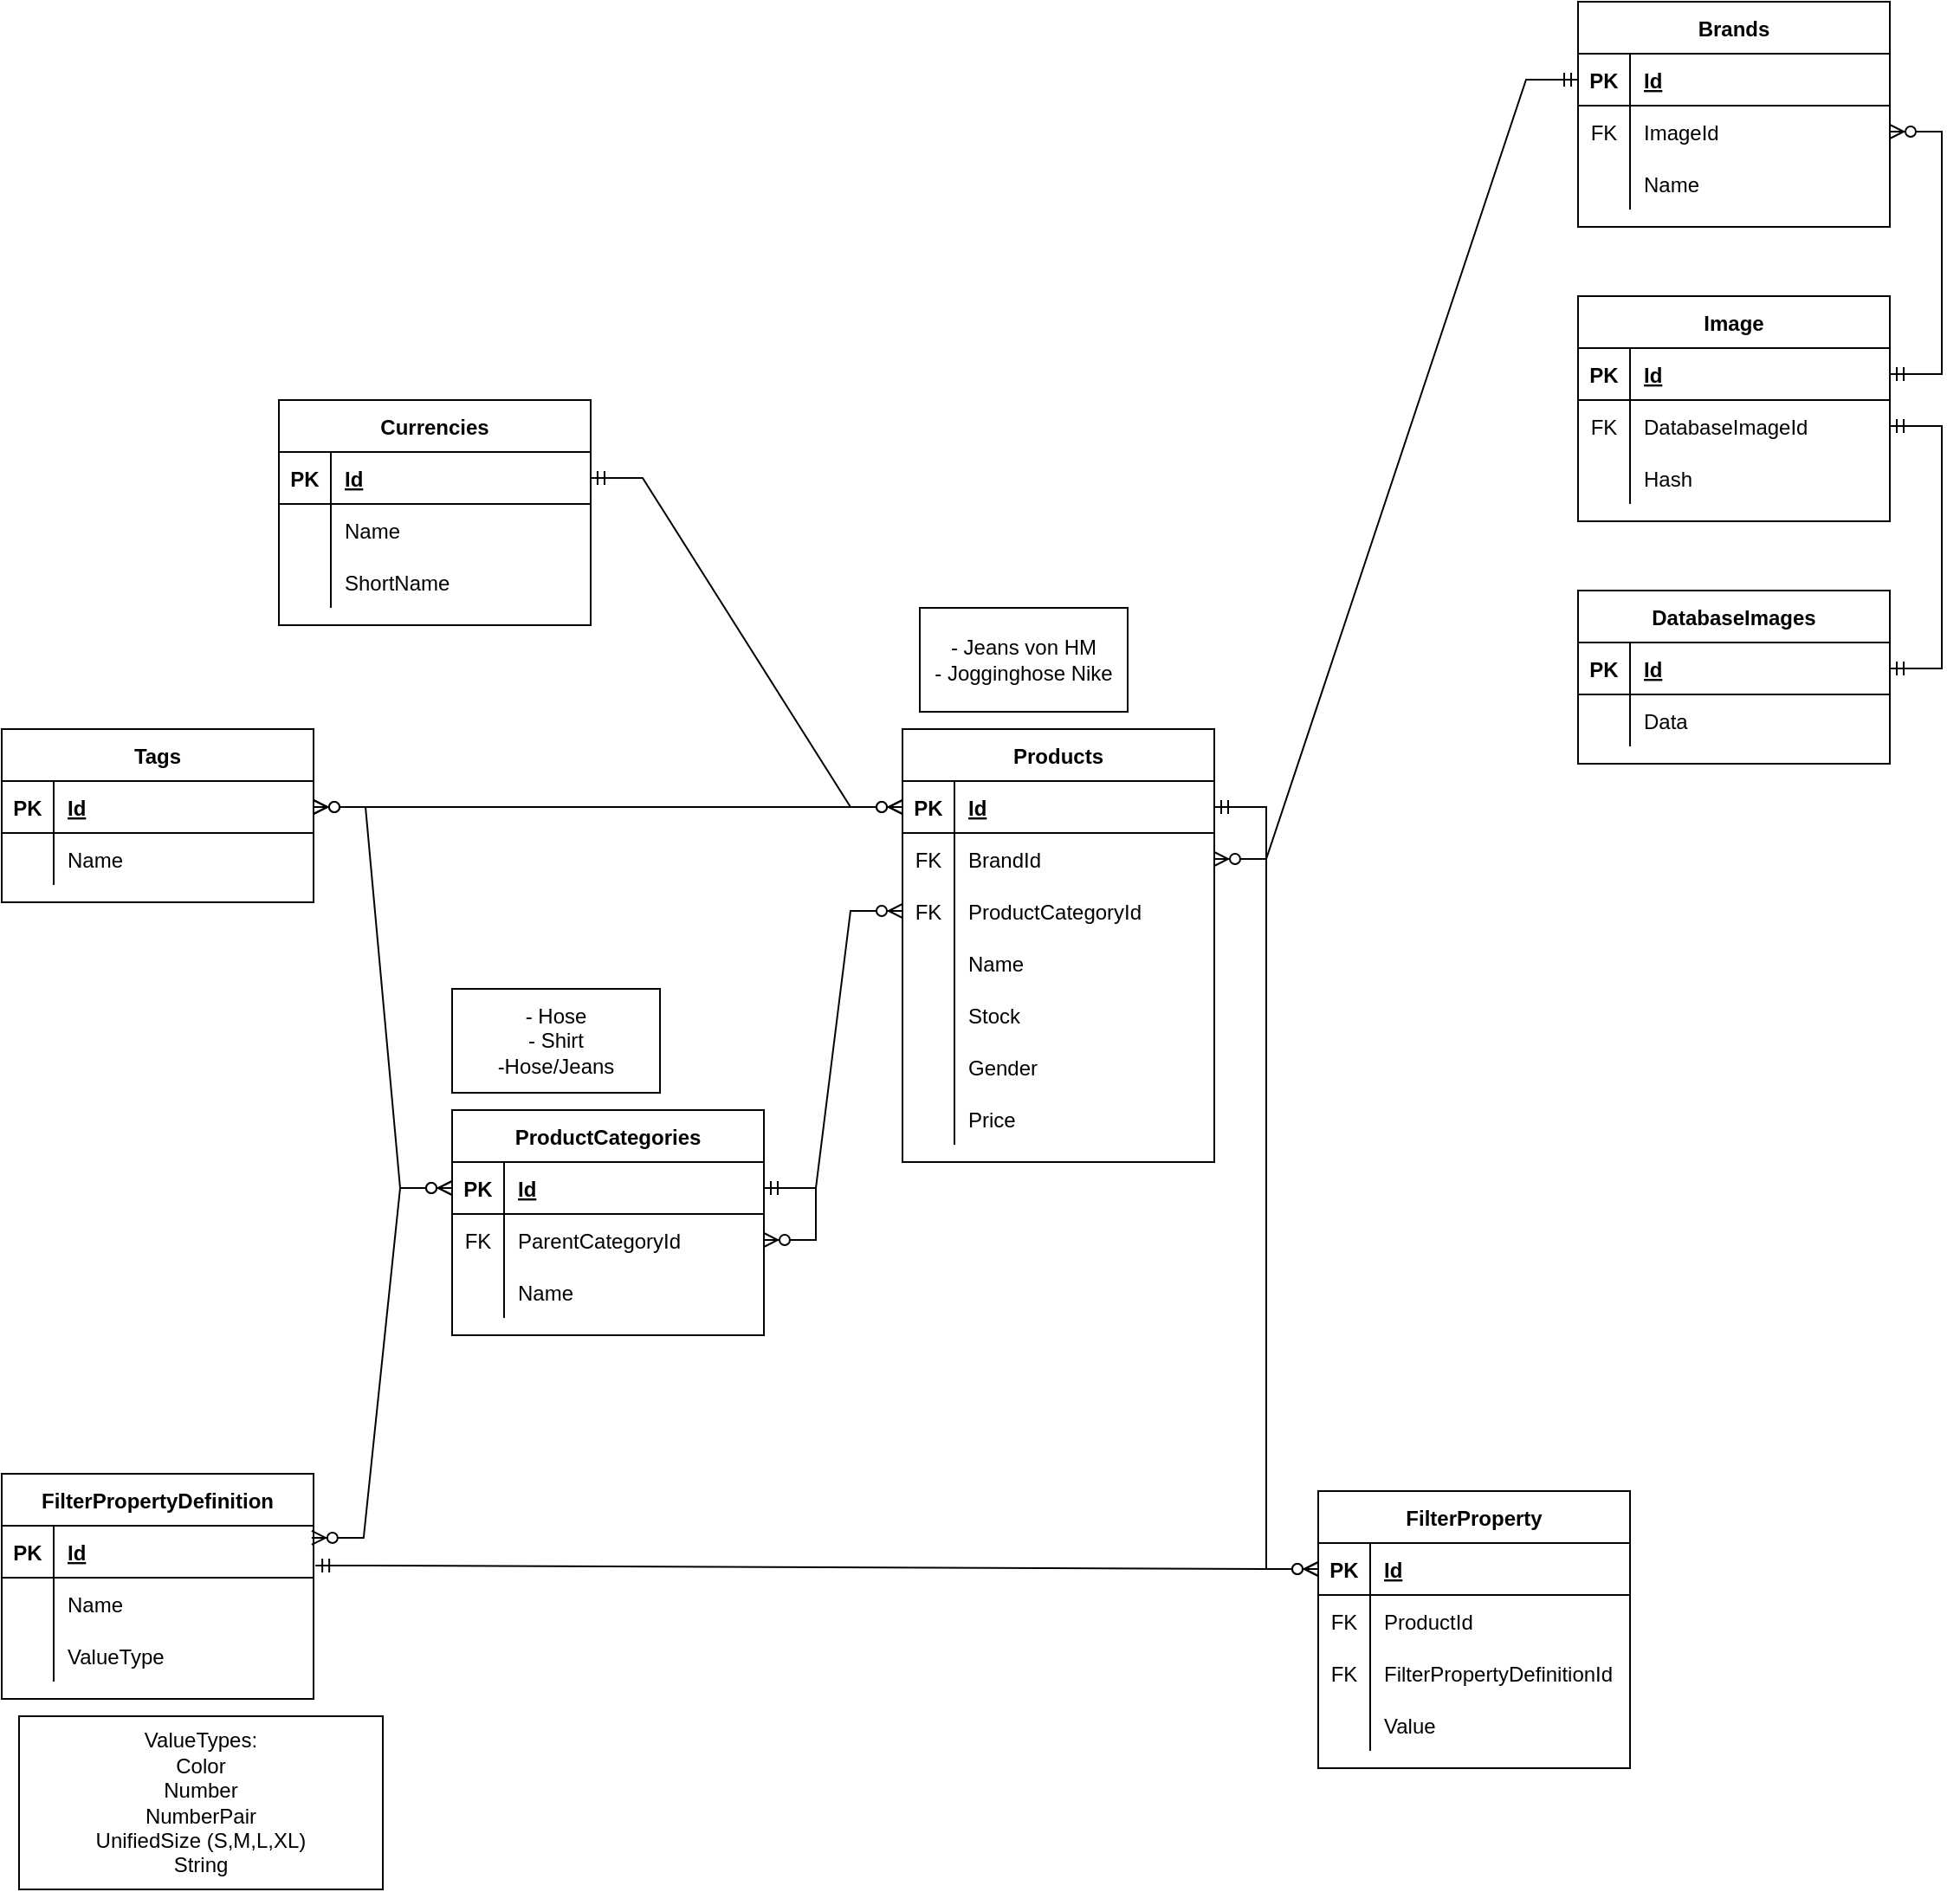 <mxfile compressed="false" version="16.5.1" type="device">
  <diagram id="R2lEEEUBdFMjLlhIrx00" name="Page-1">
    <mxGraphModel dx="1662" dy="2519" grid="1" gridSize="10" guides="1" tooltips="1" connect="1" arrows="1" fold="1" page="1" pageScale="1" pageWidth="1169" pageHeight="1654" math="0" shadow="0" extFonts="Permanent Marker^https://fonts.googleapis.com/css?family=Permanent+Marker">
      <root>
        <mxCell id="0" />
        <mxCell id="1" parent="0" />
        <mxCell id="2k29dD9bNRJpPjfo6heG-1" value="Products" style="shape=table;startSize=30;container=1;collapsible=1;childLayout=tableLayout;fixedRows=1;rowLines=0;fontStyle=1;align=center;resizeLast=1;" parent="1" vertex="1">
          <mxGeometry x="540" y="90" width="180" height="250" as="geometry" />
        </mxCell>
        <mxCell id="2k29dD9bNRJpPjfo6heG-2" value="" style="shape=tableRow;horizontal=0;startSize=0;swimlaneHead=0;swimlaneBody=0;fillColor=none;collapsible=0;dropTarget=0;points=[[0,0.5],[1,0.5]];portConstraint=eastwest;top=0;left=0;right=0;bottom=1;" parent="2k29dD9bNRJpPjfo6heG-1" vertex="1">
          <mxGeometry y="30" width="180" height="30" as="geometry" />
        </mxCell>
        <mxCell id="2k29dD9bNRJpPjfo6heG-3" value="PK" style="shape=partialRectangle;connectable=0;fillColor=none;top=0;left=0;bottom=0;right=0;fontStyle=1;overflow=hidden;" parent="2k29dD9bNRJpPjfo6heG-2" vertex="1">
          <mxGeometry width="30" height="30" as="geometry">
            <mxRectangle width="30" height="30" as="alternateBounds" />
          </mxGeometry>
        </mxCell>
        <mxCell id="2k29dD9bNRJpPjfo6heG-4" value="Id" style="shape=partialRectangle;connectable=0;fillColor=none;top=0;left=0;bottom=0;right=0;align=left;spacingLeft=6;fontStyle=5;overflow=hidden;" parent="2k29dD9bNRJpPjfo6heG-2" vertex="1">
          <mxGeometry x="30" width="150" height="30" as="geometry">
            <mxRectangle width="150" height="30" as="alternateBounds" />
          </mxGeometry>
        </mxCell>
        <mxCell id="FlRv2dzmPDI0gXYhTpxN-71" value="" style="shape=partialRectangle;collapsible=0;dropTarget=0;pointerEvents=0;fillColor=none;top=0;left=0;bottom=0;right=0;points=[[0,0.5],[1,0.5]];portConstraint=eastwest;" parent="2k29dD9bNRJpPjfo6heG-1" vertex="1">
          <mxGeometry y="60" width="180" height="30" as="geometry" />
        </mxCell>
        <mxCell id="FlRv2dzmPDI0gXYhTpxN-72" value="FK" style="shape=partialRectangle;connectable=0;fillColor=none;top=0;left=0;bottom=0;right=0;fontStyle=0;overflow=hidden;" parent="FlRv2dzmPDI0gXYhTpxN-71" vertex="1">
          <mxGeometry width="30" height="30" as="geometry">
            <mxRectangle width="30" height="30" as="alternateBounds" />
          </mxGeometry>
        </mxCell>
        <mxCell id="FlRv2dzmPDI0gXYhTpxN-73" value="BrandId" style="shape=partialRectangle;connectable=0;fillColor=none;top=0;left=0;bottom=0;right=0;align=left;spacingLeft=6;fontStyle=0;overflow=hidden;" parent="FlRv2dzmPDI0gXYhTpxN-71" vertex="1">
          <mxGeometry x="30" width="150" height="30" as="geometry">
            <mxRectangle width="150" height="30" as="alternateBounds" />
          </mxGeometry>
        </mxCell>
        <mxCell id="2k29dD9bNRJpPjfo6heG-30" value="" style="shape=tableRow;horizontal=0;startSize=0;swimlaneHead=0;swimlaneBody=0;fillColor=none;collapsible=0;dropTarget=0;points=[[0,0.5],[1,0.5]];portConstraint=eastwest;top=0;left=0;right=0;bottom=0;" parent="2k29dD9bNRJpPjfo6heG-1" vertex="1">
          <mxGeometry y="90" width="180" height="30" as="geometry" />
        </mxCell>
        <mxCell id="2k29dD9bNRJpPjfo6heG-31" value="FK" style="shape=partialRectangle;connectable=0;fillColor=none;top=0;left=0;bottom=0;right=0;fontStyle=0;overflow=hidden;" parent="2k29dD9bNRJpPjfo6heG-30" vertex="1">
          <mxGeometry width="30" height="30" as="geometry">
            <mxRectangle width="30" height="30" as="alternateBounds" />
          </mxGeometry>
        </mxCell>
        <mxCell id="2k29dD9bNRJpPjfo6heG-32" value="ProductCategoryId" style="shape=partialRectangle;connectable=0;fillColor=none;top=0;left=0;bottom=0;right=0;align=left;spacingLeft=6;fontStyle=0;overflow=hidden;" parent="2k29dD9bNRJpPjfo6heG-30" vertex="1">
          <mxGeometry x="30" width="150" height="30" as="geometry">
            <mxRectangle width="150" height="30" as="alternateBounds" />
          </mxGeometry>
        </mxCell>
        <mxCell id="2k29dD9bNRJpPjfo6heG-5" value="" style="shape=tableRow;horizontal=0;startSize=0;swimlaneHead=0;swimlaneBody=0;fillColor=none;collapsible=0;dropTarget=0;points=[[0,0.5],[1,0.5]];portConstraint=eastwest;top=0;left=0;right=0;bottom=0;" parent="2k29dD9bNRJpPjfo6heG-1" vertex="1">
          <mxGeometry y="120" width="180" height="30" as="geometry" />
        </mxCell>
        <mxCell id="2k29dD9bNRJpPjfo6heG-6" value="" style="shape=partialRectangle;connectable=0;fillColor=none;top=0;left=0;bottom=0;right=0;editable=1;overflow=hidden;" parent="2k29dD9bNRJpPjfo6heG-5" vertex="1">
          <mxGeometry width="30" height="30" as="geometry">
            <mxRectangle width="30" height="30" as="alternateBounds" />
          </mxGeometry>
        </mxCell>
        <mxCell id="2k29dD9bNRJpPjfo6heG-7" value="Name" style="shape=partialRectangle;connectable=0;fillColor=none;top=0;left=0;bottom=0;right=0;align=left;spacingLeft=6;overflow=hidden;" parent="2k29dD9bNRJpPjfo6heG-5" vertex="1">
          <mxGeometry x="30" width="150" height="30" as="geometry">
            <mxRectangle width="150" height="30" as="alternateBounds" />
          </mxGeometry>
        </mxCell>
        <mxCell id="2k29dD9bNRJpPjfo6heG-8" value="" style="shape=tableRow;horizontal=0;startSize=0;swimlaneHead=0;swimlaneBody=0;fillColor=none;collapsible=0;dropTarget=0;points=[[0,0.5],[1,0.5]];portConstraint=eastwest;top=0;left=0;right=0;bottom=0;" parent="2k29dD9bNRJpPjfo6heG-1" vertex="1">
          <mxGeometry y="150" width="180" height="30" as="geometry" />
        </mxCell>
        <mxCell id="2k29dD9bNRJpPjfo6heG-9" value="" style="shape=partialRectangle;connectable=0;fillColor=none;top=0;left=0;bottom=0;right=0;editable=1;overflow=hidden;" parent="2k29dD9bNRJpPjfo6heG-8" vertex="1">
          <mxGeometry width="30" height="30" as="geometry">
            <mxRectangle width="30" height="30" as="alternateBounds" />
          </mxGeometry>
        </mxCell>
        <mxCell id="2k29dD9bNRJpPjfo6heG-10" value="Stock" style="shape=partialRectangle;connectable=0;fillColor=none;top=0;left=0;bottom=0;right=0;align=left;spacingLeft=6;overflow=hidden;" parent="2k29dD9bNRJpPjfo6heG-8" vertex="1">
          <mxGeometry x="30" width="150" height="30" as="geometry">
            <mxRectangle width="150" height="30" as="alternateBounds" />
          </mxGeometry>
        </mxCell>
        <mxCell id="2k29dD9bNRJpPjfo6heG-27" value="" style="shape=tableRow;horizontal=0;startSize=0;swimlaneHead=0;swimlaneBody=0;fillColor=none;collapsible=0;dropTarget=0;points=[[0,0.5],[1,0.5]];portConstraint=eastwest;top=0;left=0;right=0;bottom=0;" parent="2k29dD9bNRJpPjfo6heG-1" vertex="1">
          <mxGeometry y="180" width="180" height="30" as="geometry" />
        </mxCell>
        <mxCell id="2k29dD9bNRJpPjfo6heG-28" value="" style="shape=partialRectangle;connectable=0;fillColor=none;top=0;left=0;bottom=0;right=0;editable=1;overflow=hidden;" parent="2k29dD9bNRJpPjfo6heG-27" vertex="1">
          <mxGeometry width="30" height="30" as="geometry">
            <mxRectangle width="30" height="30" as="alternateBounds" />
          </mxGeometry>
        </mxCell>
        <mxCell id="2k29dD9bNRJpPjfo6heG-29" value="Gender" style="shape=partialRectangle;connectable=0;fillColor=none;top=0;left=0;bottom=0;right=0;align=left;spacingLeft=6;overflow=hidden;" parent="2k29dD9bNRJpPjfo6heG-27" vertex="1">
          <mxGeometry x="30" width="150" height="30" as="geometry">
            <mxRectangle width="150" height="30" as="alternateBounds" />
          </mxGeometry>
        </mxCell>
        <mxCell id="UCJz-OB7GyYKRhR9v32s-3" value="" style="shape=tableRow;horizontal=0;startSize=0;swimlaneHead=0;swimlaneBody=0;fillColor=none;collapsible=0;dropTarget=0;points=[[0,0.5],[1,0.5]];portConstraint=eastwest;top=0;left=0;right=0;bottom=0;" parent="2k29dD9bNRJpPjfo6heG-1" vertex="1">
          <mxGeometry y="210" width="180" height="30" as="geometry" />
        </mxCell>
        <mxCell id="UCJz-OB7GyYKRhR9v32s-4" value="" style="shape=partialRectangle;connectable=0;fillColor=none;top=0;left=0;bottom=0;right=0;editable=1;overflow=hidden;" parent="UCJz-OB7GyYKRhR9v32s-3" vertex="1">
          <mxGeometry width="30" height="30" as="geometry">
            <mxRectangle width="30" height="30" as="alternateBounds" />
          </mxGeometry>
        </mxCell>
        <mxCell id="UCJz-OB7GyYKRhR9v32s-5" value="Price" style="shape=partialRectangle;connectable=0;fillColor=none;top=0;left=0;bottom=0;right=0;align=left;spacingLeft=6;overflow=hidden;" parent="UCJz-OB7GyYKRhR9v32s-3" vertex="1">
          <mxGeometry x="30" width="150" height="30" as="geometry">
            <mxRectangle width="150" height="30" as="alternateBounds" />
          </mxGeometry>
        </mxCell>
        <mxCell id="2k29dD9bNRJpPjfo6heG-14" value="ProductCategories" style="shape=table;startSize=30;container=1;collapsible=1;childLayout=tableLayout;fixedRows=1;rowLines=0;fontStyle=1;align=center;resizeLast=1;" parent="1" vertex="1">
          <mxGeometry x="280" y="310" width="180" height="130" as="geometry" />
        </mxCell>
        <mxCell id="2k29dD9bNRJpPjfo6heG-15" value="" style="shape=tableRow;horizontal=0;startSize=0;swimlaneHead=0;swimlaneBody=0;fillColor=none;collapsible=0;dropTarget=0;points=[[0,0.5],[1,0.5]];portConstraint=eastwest;top=0;left=0;right=0;bottom=1;" parent="2k29dD9bNRJpPjfo6heG-14" vertex="1">
          <mxGeometry y="30" width="180" height="30" as="geometry" />
        </mxCell>
        <mxCell id="2k29dD9bNRJpPjfo6heG-16" value="PK" style="shape=partialRectangle;connectable=0;fillColor=none;top=0;left=0;bottom=0;right=0;fontStyle=1;overflow=hidden;" parent="2k29dD9bNRJpPjfo6heG-15" vertex="1">
          <mxGeometry width="30" height="30" as="geometry">
            <mxRectangle width="30" height="30" as="alternateBounds" />
          </mxGeometry>
        </mxCell>
        <mxCell id="2k29dD9bNRJpPjfo6heG-17" value="Id" style="shape=partialRectangle;connectable=0;fillColor=none;top=0;left=0;bottom=0;right=0;align=left;spacingLeft=6;fontStyle=5;overflow=hidden;" parent="2k29dD9bNRJpPjfo6heG-15" vertex="1">
          <mxGeometry x="30" width="150" height="30" as="geometry">
            <mxRectangle width="150" height="30" as="alternateBounds" />
          </mxGeometry>
        </mxCell>
        <mxCell id="2k29dD9bNRJpPjfo6heG-33" value="" style="shape=tableRow;horizontal=0;startSize=0;swimlaneHead=0;swimlaneBody=0;fillColor=none;collapsible=0;dropTarget=0;points=[[0,0.5],[1,0.5]];portConstraint=eastwest;top=0;left=0;right=0;bottom=0;" parent="2k29dD9bNRJpPjfo6heG-14" vertex="1">
          <mxGeometry y="60" width="180" height="30" as="geometry" />
        </mxCell>
        <mxCell id="2k29dD9bNRJpPjfo6heG-34" value="FK" style="shape=partialRectangle;connectable=0;fillColor=none;top=0;left=0;bottom=0;right=0;fontStyle=0;overflow=hidden;" parent="2k29dD9bNRJpPjfo6heG-33" vertex="1">
          <mxGeometry width="30" height="30" as="geometry">
            <mxRectangle width="30" height="30" as="alternateBounds" />
          </mxGeometry>
        </mxCell>
        <mxCell id="2k29dD9bNRJpPjfo6heG-35" value="ParentCategoryId" style="shape=partialRectangle;connectable=0;fillColor=none;top=0;left=0;bottom=0;right=0;align=left;spacingLeft=6;fontStyle=0;overflow=hidden;" parent="2k29dD9bNRJpPjfo6heG-33" vertex="1">
          <mxGeometry x="30" width="150" height="30" as="geometry">
            <mxRectangle width="150" height="30" as="alternateBounds" />
          </mxGeometry>
        </mxCell>
        <mxCell id="2k29dD9bNRJpPjfo6heG-21" value="" style="shape=tableRow;horizontal=0;startSize=0;swimlaneHead=0;swimlaneBody=0;fillColor=none;collapsible=0;dropTarget=0;points=[[0,0.5],[1,0.5]];portConstraint=eastwest;top=0;left=0;right=0;bottom=0;" parent="2k29dD9bNRJpPjfo6heG-14" vertex="1">
          <mxGeometry y="90" width="180" height="30" as="geometry" />
        </mxCell>
        <mxCell id="2k29dD9bNRJpPjfo6heG-22" value="" style="shape=partialRectangle;connectable=0;fillColor=none;top=0;left=0;bottom=0;right=0;editable=1;overflow=hidden;" parent="2k29dD9bNRJpPjfo6heG-21" vertex="1">
          <mxGeometry width="30" height="30" as="geometry">
            <mxRectangle width="30" height="30" as="alternateBounds" />
          </mxGeometry>
        </mxCell>
        <mxCell id="2k29dD9bNRJpPjfo6heG-23" value="Name" style="shape=partialRectangle;connectable=0;fillColor=none;top=0;left=0;bottom=0;right=0;align=left;spacingLeft=6;overflow=hidden;" parent="2k29dD9bNRJpPjfo6heG-21" vertex="1">
          <mxGeometry x="30" width="150" height="30" as="geometry">
            <mxRectangle width="150" height="30" as="alternateBounds" />
          </mxGeometry>
        </mxCell>
        <mxCell id="2k29dD9bNRJpPjfo6heG-37" value="" style="edgeStyle=entityRelationEdgeStyle;fontSize=12;html=1;endArrow=ERzeroToMany;startArrow=ERmandOne;rounded=0;" parent="2k29dD9bNRJpPjfo6heG-14" source="2k29dD9bNRJpPjfo6heG-15" target="2k29dD9bNRJpPjfo6heG-33" edge="1">
          <mxGeometry width="100" height="100" relative="1" as="geometry">
            <mxPoint x="10" y="55" as="sourcePoint" />
            <mxPoint x="-100" y="65" as="targetPoint" />
          </mxGeometry>
        </mxCell>
        <mxCell id="2k29dD9bNRJpPjfo6heG-36" value="" style="edgeStyle=entityRelationEdgeStyle;fontSize=12;html=1;endArrow=ERzeroToMany;startArrow=ERmandOne;rounded=0;" parent="1" source="2k29dD9bNRJpPjfo6heG-15" target="2k29dD9bNRJpPjfo6heG-30" edge="1">
          <mxGeometry width="100" height="100" relative="1" as="geometry">
            <mxPoint x="580" y="570" as="sourcePoint" />
            <mxPoint x="680" y="470" as="targetPoint" />
          </mxGeometry>
        </mxCell>
        <mxCell id="UCJz-OB7GyYKRhR9v32s-1" value="- Jeans von HM&lt;br&gt;- Jogginghose Nike" style="rounded=0;whiteSpace=wrap;html=1;" parent="1" vertex="1">
          <mxGeometry x="550" y="20" width="120" height="60" as="geometry" />
        </mxCell>
        <mxCell id="UCJz-OB7GyYKRhR9v32s-2" value="- Hose&lt;br&gt;- Shirt&lt;br&gt;-Hose/Jeans" style="rounded=0;whiteSpace=wrap;html=1;" parent="1" vertex="1">
          <mxGeometry x="280" y="240" width="120" height="60" as="geometry" />
        </mxCell>
        <mxCell id="UCJz-OB7GyYKRhR9v32s-12" value="FilterPropertyDefinition" style="shape=table;startSize=30;container=1;collapsible=1;childLayout=tableLayout;fixedRows=1;rowLines=0;fontStyle=1;align=center;resizeLast=1;" parent="1" vertex="1">
          <mxGeometry x="20" y="520" width="180" height="130" as="geometry" />
        </mxCell>
        <mxCell id="UCJz-OB7GyYKRhR9v32s-13" value="" style="shape=tableRow;horizontal=0;startSize=0;swimlaneHead=0;swimlaneBody=0;fillColor=none;collapsible=0;dropTarget=0;points=[[0,0.5],[1,0.5]];portConstraint=eastwest;top=0;left=0;right=0;bottom=1;" parent="UCJz-OB7GyYKRhR9v32s-12" vertex="1">
          <mxGeometry y="30" width="180" height="30" as="geometry" />
        </mxCell>
        <mxCell id="UCJz-OB7GyYKRhR9v32s-14" value="PK" style="shape=partialRectangle;connectable=0;fillColor=none;top=0;left=0;bottom=0;right=0;fontStyle=1;overflow=hidden;" parent="UCJz-OB7GyYKRhR9v32s-13" vertex="1">
          <mxGeometry width="30" height="30" as="geometry">
            <mxRectangle width="30" height="30" as="alternateBounds" />
          </mxGeometry>
        </mxCell>
        <mxCell id="UCJz-OB7GyYKRhR9v32s-15" value="Id" style="shape=partialRectangle;connectable=0;fillColor=none;top=0;left=0;bottom=0;right=0;align=left;spacingLeft=6;fontStyle=5;overflow=hidden;" parent="UCJz-OB7GyYKRhR9v32s-13" vertex="1">
          <mxGeometry x="30" width="150" height="30" as="geometry">
            <mxRectangle width="150" height="30" as="alternateBounds" />
          </mxGeometry>
        </mxCell>
        <mxCell id="UCJz-OB7GyYKRhR9v32s-16" value="" style="shape=tableRow;horizontal=0;startSize=0;swimlaneHead=0;swimlaneBody=0;fillColor=none;collapsible=0;dropTarget=0;points=[[0,0.5],[1,0.5]];portConstraint=eastwest;top=0;left=0;right=0;bottom=0;" parent="UCJz-OB7GyYKRhR9v32s-12" vertex="1">
          <mxGeometry y="60" width="180" height="30" as="geometry" />
        </mxCell>
        <mxCell id="UCJz-OB7GyYKRhR9v32s-17" value="" style="shape=partialRectangle;connectable=0;fillColor=none;top=0;left=0;bottom=0;right=0;editable=1;overflow=hidden;" parent="UCJz-OB7GyYKRhR9v32s-16" vertex="1">
          <mxGeometry width="30" height="30" as="geometry">
            <mxRectangle width="30" height="30" as="alternateBounds" />
          </mxGeometry>
        </mxCell>
        <mxCell id="UCJz-OB7GyYKRhR9v32s-18" value="Name" style="shape=partialRectangle;connectable=0;fillColor=none;top=0;left=0;bottom=0;right=0;align=left;spacingLeft=6;overflow=hidden;" parent="UCJz-OB7GyYKRhR9v32s-16" vertex="1">
          <mxGeometry x="30" width="150" height="30" as="geometry">
            <mxRectangle width="150" height="30" as="alternateBounds" />
          </mxGeometry>
        </mxCell>
        <mxCell id="UCJz-OB7GyYKRhR9v32s-22" value="" style="shape=tableRow;horizontal=0;startSize=0;swimlaneHead=0;swimlaneBody=0;fillColor=none;collapsible=0;dropTarget=0;points=[[0,0.5],[1,0.5]];portConstraint=eastwest;top=0;left=0;right=0;bottom=0;" parent="UCJz-OB7GyYKRhR9v32s-12" vertex="1">
          <mxGeometry y="90" width="180" height="30" as="geometry" />
        </mxCell>
        <mxCell id="UCJz-OB7GyYKRhR9v32s-23" value="" style="shape=partialRectangle;connectable=0;fillColor=none;top=0;left=0;bottom=0;right=0;editable=1;overflow=hidden;" parent="UCJz-OB7GyYKRhR9v32s-22" vertex="1">
          <mxGeometry width="30" height="30" as="geometry">
            <mxRectangle width="30" height="30" as="alternateBounds" />
          </mxGeometry>
        </mxCell>
        <mxCell id="UCJz-OB7GyYKRhR9v32s-24" value="ValueType" style="shape=partialRectangle;connectable=0;fillColor=none;top=0;left=0;bottom=0;right=0;align=left;spacingLeft=6;overflow=hidden;" parent="UCJz-OB7GyYKRhR9v32s-22" vertex="1">
          <mxGeometry x="30" width="150" height="30" as="geometry">
            <mxRectangle width="150" height="30" as="alternateBounds" />
          </mxGeometry>
        </mxCell>
        <mxCell id="UCJz-OB7GyYKRhR9v32s-25" value="Tags" style="shape=table;startSize=30;container=1;collapsible=1;childLayout=tableLayout;fixedRows=1;rowLines=0;fontStyle=1;align=center;resizeLast=1;" parent="1" vertex="1">
          <mxGeometry x="20" y="90" width="180" height="100" as="geometry" />
        </mxCell>
        <mxCell id="UCJz-OB7GyYKRhR9v32s-26" value="" style="shape=tableRow;horizontal=0;startSize=0;swimlaneHead=0;swimlaneBody=0;fillColor=none;collapsible=0;dropTarget=0;points=[[0,0.5],[1,0.5]];portConstraint=eastwest;top=0;left=0;right=0;bottom=1;" parent="UCJz-OB7GyYKRhR9v32s-25" vertex="1">
          <mxGeometry y="30" width="180" height="30" as="geometry" />
        </mxCell>
        <mxCell id="UCJz-OB7GyYKRhR9v32s-27" value="PK" style="shape=partialRectangle;connectable=0;fillColor=none;top=0;left=0;bottom=0;right=0;fontStyle=1;overflow=hidden;" parent="UCJz-OB7GyYKRhR9v32s-26" vertex="1">
          <mxGeometry width="30" height="30" as="geometry">
            <mxRectangle width="30" height="30" as="alternateBounds" />
          </mxGeometry>
        </mxCell>
        <mxCell id="UCJz-OB7GyYKRhR9v32s-28" value="Id" style="shape=partialRectangle;connectable=0;fillColor=none;top=0;left=0;bottom=0;right=0;align=left;spacingLeft=6;fontStyle=5;overflow=hidden;" parent="UCJz-OB7GyYKRhR9v32s-26" vertex="1">
          <mxGeometry x="30" width="150" height="30" as="geometry">
            <mxRectangle width="150" height="30" as="alternateBounds" />
          </mxGeometry>
        </mxCell>
        <mxCell id="UCJz-OB7GyYKRhR9v32s-29" value="" style="shape=tableRow;horizontal=0;startSize=0;swimlaneHead=0;swimlaneBody=0;fillColor=none;collapsible=0;dropTarget=0;points=[[0,0.5],[1,0.5]];portConstraint=eastwest;top=0;left=0;right=0;bottom=0;" parent="UCJz-OB7GyYKRhR9v32s-25" vertex="1">
          <mxGeometry y="60" width="180" height="30" as="geometry" />
        </mxCell>
        <mxCell id="UCJz-OB7GyYKRhR9v32s-30" value="" style="shape=partialRectangle;connectable=0;fillColor=none;top=0;left=0;bottom=0;right=0;editable=1;overflow=hidden;" parent="UCJz-OB7GyYKRhR9v32s-29" vertex="1">
          <mxGeometry width="30" height="30" as="geometry">
            <mxRectangle width="30" height="30" as="alternateBounds" />
          </mxGeometry>
        </mxCell>
        <mxCell id="UCJz-OB7GyYKRhR9v32s-31" value="Name" style="shape=partialRectangle;connectable=0;fillColor=none;top=0;left=0;bottom=0;right=0;align=left;spacingLeft=6;overflow=hidden;" parent="UCJz-OB7GyYKRhR9v32s-29" vertex="1">
          <mxGeometry x="30" width="150" height="30" as="geometry">
            <mxRectangle width="150" height="30" as="alternateBounds" />
          </mxGeometry>
        </mxCell>
        <mxCell id="UCJz-OB7GyYKRhR9v32s-38" value="" style="edgeStyle=entityRelationEdgeStyle;fontSize=12;html=1;endArrow=ERzeroToMany;endFill=1;startArrow=ERzeroToMany;rounded=0;" parent="1" source="2k29dD9bNRJpPjfo6heG-2" target="UCJz-OB7GyYKRhR9v32s-26" edge="1">
          <mxGeometry width="100" height="100" relative="1" as="geometry">
            <mxPoint x="80" y="680" as="sourcePoint" />
            <mxPoint x="180" y="580" as="targetPoint" />
          </mxGeometry>
        </mxCell>
        <mxCell id="UCJz-OB7GyYKRhR9v32s-39" value="" style="edgeStyle=entityRelationEdgeStyle;fontSize=12;html=1;endArrow=ERzeroToMany;endFill=1;startArrow=ERzeroToMany;rounded=0;" parent="1" source="2k29dD9bNRJpPjfo6heG-15" target="UCJz-OB7GyYKRhR9v32s-26" edge="1">
          <mxGeometry width="100" height="100" relative="1" as="geometry">
            <mxPoint x="150" y="400" as="sourcePoint" />
            <mxPoint x="250" y="300" as="targetPoint" />
          </mxGeometry>
        </mxCell>
        <mxCell id="UCJz-OB7GyYKRhR9v32s-40" value="ValueTypes:&lt;br&gt;Color&lt;br&gt;Number&lt;br&gt;NumberPair&lt;br&gt;UnifiedSize (S,M,L,XL)&lt;br&gt;String" style="rounded=0;whiteSpace=wrap;html=1;" parent="1" vertex="1">
          <mxGeometry x="30" y="660" width="210" height="100" as="geometry" />
        </mxCell>
        <mxCell id="UCJz-OB7GyYKRhR9v32s-41" value="" style="edgeStyle=entityRelationEdgeStyle;fontSize=12;html=1;endArrow=ERzeroToMany;endFill=1;startArrow=ERzeroToMany;rounded=0;exitX=0.994;exitY=0.233;exitDx=0;exitDy=0;exitPerimeter=0;" parent="1" source="UCJz-OB7GyYKRhR9v32s-13" target="2k29dD9bNRJpPjfo6heG-15" edge="1">
          <mxGeometry width="100" height="100" relative="1" as="geometry">
            <mxPoint x="180" y="570" as="sourcePoint" />
            <mxPoint x="280" y="470" as="targetPoint" />
          </mxGeometry>
        </mxCell>
        <mxCell id="UCJz-OB7GyYKRhR9v32s-42" value="FilterProperty" style="shape=table;startSize=30;container=1;collapsible=1;childLayout=tableLayout;fixedRows=1;rowLines=0;fontStyle=1;align=center;resizeLast=1;" parent="1" vertex="1">
          <mxGeometry x="780" y="530" width="180" height="160" as="geometry" />
        </mxCell>
        <mxCell id="UCJz-OB7GyYKRhR9v32s-43" value="" style="shape=tableRow;horizontal=0;startSize=0;swimlaneHead=0;swimlaneBody=0;fillColor=none;collapsible=0;dropTarget=0;points=[[0,0.5],[1,0.5]];portConstraint=eastwest;top=0;left=0;right=0;bottom=1;" parent="UCJz-OB7GyYKRhR9v32s-42" vertex="1">
          <mxGeometry y="30" width="180" height="30" as="geometry" />
        </mxCell>
        <mxCell id="UCJz-OB7GyYKRhR9v32s-44" value="PK" style="shape=partialRectangle;connectable=0;fillColor=none;top=0;left=0;bottom=0;right=0;fontStyle=1;overflow=hidden;" parent="UCJz-OB7GyYKRhR9v32s-43" vertex="1">
          <mxGeometry width="30" height="30" as="geometry">
            <mxRectangle width="30" height="30" as="alternateBounds" />
          </mxGeometry>
        </mxCell>
        <mxCell id="UCJz-OB7GyYKRhR9v32s-45" value="Id" style="shape=partialRectangle;connectable=0;fillColor=none;top=0;left=0;bottom=0;right=0;align=left;spacingLeft=6;fontStyle=5;overflow=hidden;" parent="UCJz-OB7GyYKRhR9v32s-43" vertex="1">
          <mxGeometry x="30" width="150" height="30" as="geometry">
            <mxRectangle width="150" height="30" as="alternateBounds" />
          </mxGeometry>
        </mxCell>
        <mxCell id="UCJz-OB7GyYKRhR9v32s-62" value="" style="shape=tableRow;horizontal=0;startSize=0;swimlaneHead=0;swimlaneBody=0;fillColor=none;collapsible=0;dropTarget=0;points=[[0,0.5],[1,0.5]];portConstraint=eastwest;top=0;left=0;right=0;bottom=0;" parent="UCJz-OB7GyYKRhR9v32s-42" vertex="1">
          <mxGeometry y="60" width="180" height="30" as="geometry" />
        </mxCell>
        <mxCell id="UCJz-OB7GyYKRhR9v32s-63" value="FK" style="shape=partialRectangle;connectable=0;fillColor=none;top=0;left=0;bottom=0;right=0;fontStyle=0;overflow=hidden;" parent="UCJz-OB7GyYKRhR9v32s-62" vertex="1">
          <mxGeometry width="30" height="30" as="geometry">
            <mxRectangle width="30" height="30" as="alternateBounds" />
          </mxGeometry>
        </mxCell>
        <mxCell id="UCJz-OB7GyYKRhR9v32s-64" value="ProductId" style="shape=partialRectangle;connectable=0;fillColor=none;top=0;left=0;bottom=0;right=0;align=left;spacingLeft=6;fontStyle=0;overflow=hidden;" parent="UCJz-OB7GyYKRhR9v32s-62" vertex="1">
          <mxGeometry x="30" width="150" height="30" as="geometry">
            <mxRectangle width="150" height="30" as="alternateBounds" />
          </mxGeometry>
        </mxCell>
        <mxCell id="UCJz-OB7GyYKRhR9v32s-56" value="" style="shape=tableRow;horizontal=0;startSize=0;swimlaneHead=0;swimlaneBody=0;fillColor=none;collapsible=0;dropTarget=0;points=[[0,0.5],[1,0.5]];portConstraint=eastwest;top=0;left=0;right=0;bottom=0;" parent="UCJz-OB7GyYKRhR9v32s-42" vertex="1">
          <mxGeometry y="90" width="180" height="30" as="geometry" />
        </mxCell>
        <mxCell id="UCJz-OB7GyYKRhR9v32s-57" value="FK" style="shape=partialRectangle;connectable=0;fillColor=none;top=0;left=0;bottom=0;right=0;fontStyle=0;overflow=hidden;" parent="UCJz-OB7GyYKRhR9v32s-56" vertex="1">
          <mxGeometry width="30" height="30" as="geometry">
            <mxRectangle width="30" height="30" as="alternateBounds" />
          </mxGeometry>
        </mxCell>
        <mxCell id="UCJz-OB7GyYKRhR9v32s-58" value="FilterPropertyDefinitionId" style="shape=partialRectangle;connectable=0;fillColor=none;top=0;left=0;bottom=0;right=0;align=left;spacingLeft=6;fontStyle=0;overflow=hidden;" parent="UCJz-OB7GyYKRhR9v32s-56" vertex="1">
          <mxGeometry x="30" width="150" height="30" as="geometry">
            <mxRectangle width="150" height="30" as="alternateBounds" />
          </mxGeometry>
        </mxCell>
        <mxCell id="UCJz-OB7GyYKRhR9v32s-46" value="" style="shape=tableRow;horizontal=0;startSize=0;swimlaneHead=0;swimlaneBody=0;fillColor=none;collapsible=0;dropTarget=0;points=[[0,0.5],[1,0.5]];portConstraint=eastwest;top=0;left=0;right=0;bottom=0;" parent="UCJz-OB7GyYKRhR9v32s-42" vertex="1">
          <mxGeometry y="120" width="180" height="30" as="geometry" />
        </mxCell>
        <mxCell id="UCJz-OB7GyYKRhR9v32s-47" value="" style="shape=partialRectangle;connectable=0;fillColor=none;top=0;left=0;bottom=0;right=0;editable=1;overflow=hidden;" parent="UCJz-OB7GyYKRhR9v32s-46" vertex="1">
          <mxGeometry width="30" height="30" as="geometry">
            <mxRectangle width="30" height="30" as="alternateBounds" />
          </mxGeometry>
        </mxCell>
        <mxCell id="UCJz-OB7GyYKRhR9v32s-48" value="Value" style="shape=partialRectangle;connectable=0;fillColor=none;top=0;left=0;bottom=0;right=0;align=left;spacingLeft=6;overflow=hidden;" parent="UCJz-OB7GyYKRhR9v32s-46" vertex="1">
          <mxGeometry x="30" width="150" height="30" as="geometry">
            <mxRectangle width="150" height="30" as="alternateBounds" />
          </mxGeometry>
        </mxCell>
        <mxCell id="UCJz-OB7GyYKRhR9v32s-59" value="" style="edgeStyle=entityRelationEdgeStyle;fontSize=12;html=1;endArrow=ERzeroToMany;startArrow=ERmandOne;rounded=0;exitX=1.006;exitY=0.767;exitDx=0;exitDy=0;exitPerimeter=0;" parent="1" source="UCJz-OB7GyYKRhR9v32s-13" target="UCJz-OB7GyYKRhR9v32s-43" edge="1">
          <mxGeometry width="100" height="100" relative="1" as="geometry">
            <mxPoint x="230" y="590" as="sourcePoint" />
            <mxPoint x="690" y="580" as="targetPoint" />
          </mxGeometry>
        </mxCell>
        <mxCell id="UCJz-OB7GyYKRhR9v32s-60" value="" style="edgeStyle=entityRelationEdgeStyle;fontSize=12;html=1;endArrow=ERzeroToMany;startArrow=ERmandOne;rounded=0;" parent="1" source="2k29dD9bNRJpPjfo6heG-2" target="UCJz-OB7GyYKRhR9v32s-43" edge="1">
          <mxGeometry width="100" height="100" relative="1" as="geometry">
            <mxPoint x="710" y="550" as="sourcePoint" />
            <mxPoint x="810" y="450" as="targetPoint" />
          </mxGeometry>
        </mxCell>
        <mxCell id="FlRv2dzmPDI0gXYhTpxN-1" value="Brands" style="shape=table;startSize=30;container=1;collapsible=1;childLayout=tableLayout;fixedRows=1;rowLines=0;fontStyle=1;align=center;resizeLast=1;" parent="1" vertex="1">
          <mxGeometry x="930" y="-330" width="180" height="130" as="geometry" />
        </mxCell>
        <mxCell id="FlRv2dzmPDI0gXYhTpxN-2" value="" style="shape=partialRectangle;collapsible=0;dropTarget=0;pointerEvents=0;fillColor=none;top=0;left=0;bottom=1;right=0;points=[[0,0.5],[1,0.5]];portConstraint=eastwest;" parent="FlRv2dzmPDI0gXYhTpxN-1" vertex="1">
          <mxGeometry y="30" width="180" height="30" as="geometry" />
        </mxCell>
        <mxCell id="FlRv2dzmPDI0gXYhTpxN-3" value="PK" style="shape=partialRectangle;connectable=0;fillColor=none;top=0;left=0;bottom=0;right=0;fontStyle=1;overflow=hidden;" parent="FlRv2dzmPDI0gXYhTpxN-2" vertex="1">
          <mxGeometry width="30" height="30" as="geometry">
            <mxRectangle width="30" height="30" as="alternateBounds" />
          </mxGeometry>
        </mxCell>
        <mxCell id="FlRv2dzmPDI0gXYhTpxN-4" value="Id" style="shape=partialRectangle;connectable=0;fillColor=none;top=0;left=0;bottom=0;right=0;align=left;spacingLeft=6;fontStyle=5;overflow=hidden;" parent="FlRv2dzmPDI0gXYhTpxN-2" vertex="1">
          <mxGeometry x="30" width="150" height="30" as="geometry">
            <mxRectangle width="150" height="30" as="alternateBounds" />
          </mxGeometry>
        </mxCell>
        <mxCell id="FlRv2dzmPDI0gXYhTpxN-36" value="" style="shape=partialRectangle;collapsible=0;dropTarget=0;pointerEvents=0;fillColor=none;top=0;left=0;bottom=0;right=0;points=[[0,0.5],[1,0.5]];portConstraint=eastwest;" parent="FlRv2dzmPDI0gXYhTpxN-1" vertex="1">
          <mxGeometry y="60" width="180" height="30" as="geometry" />
        </mxCell>
        <mxCell id="FlRv2dzmPDI0gXYhTpxN-37" value="FK" style="shape=partialRectangle;connectable=0;fillColor=none;top=0;left=0;bottom=0;right=0;fontStyle=0;overflow=hidden;" parent="FlRv2dzmPDI0gXYhTpxN-36" vertex="1">
          <mxGeometry width="30" height="30" as="geometry">
            <mxRectangle width="30" height="30" as="alternateBounds" />
          </mxGeometry>
        </mxCell>
        <mxCell id="FlRv2dzmPDI0gXYhTpxN-38" value="ImageId" style="shape=partialRectangle;connectable=0;fillColor=none;top=0;left=0;bottom=0;right=0;align=left;spacingLeft=6;fontStyle=0;overflow=hidden;" parent="FlRv2dzmPDI0gXYhTpxN-36" vertex="1">
          <mxGeometry x="30" width="150" height="30" as="geometry">
            <mxRectangle width="150" height="30" as="alternateBounds" />
          </mxGeometry>
        </mxCell>
        <mxCell id="FlRv2dzmPDI0gXYhTpxN-5" value="" style="shape=partialRectangle;collapsible=0;dropTarget=0;pointerEvents=0;fillColor=none;top=0;left=0;bottom=0;right=0;points=[[0,0.5],[1,0.5]];portConstraint=eastwest;" parent="FlRv2dzmPDI0gXYhTpxN-1" vertex="1">
          <mxGeometry y="90" width="180" height="30" as="geometry" />
        </mxCell>
        <mxCell id="FlRv2dzmPDI0gXYhTpxN-6" value="" style="shape=partialRectangle;connectable=0;fillColor=none;top=0;left=0;bottom=0;right=0;editable=1;overflow=hidden;" parent="FlRv2dzmPDI0gXYhTpxN-5" vertex="1">
          <mxGeometry width="30" height="30" as="geometry">
            <mxRectangle width="30" height="30" as="alternateBounds" />
          </mxGeometry>
        </mxCell>
        <mxCell id="FlRv2dzmPDI0gXYhTpxN-7" value="Name" style="shape=partialRectangle;connectable=0;fillColor=none;top=0;left=0;bottom=0;right=0;align=left;spacingLeft=6;overflow=hidden;" parent="FlRv2dzmPDI0gXYhTpxN-5" vertex="1">
          <mxGeometry x="30" width="150" height="30" as="geometry">
            <mxRectangle width="150" height="30" as="alternateBounds" />
          </mxGeometry>
        </mxCell>
        <mxCell id="FlRv2dzmPDI0gXYhTpxN-18" value="Image" style="shape=table;startSize=30;container=1;collapsible=1;childLayout=tableLayout;fixedRows=1;rowLines=0;fontStyle=1;align=center;resizeLast=1;" parent="1" vertex="1">
          <mxGeometry x="930" y="-160" width="180" height="130" as="geometry" />
        </mxCell>
        <mxCell id="FlRv2dzmPDI0gXYhTpxN-19" value="" style="shape=partialRectangle;collapsible=0;dropTarget=0;pointerEvents=0;fillColor=none;top=0;left=0;bottom=1;right=0;points=[[0,0.5],[1,0.5]];portConstraint=eastwest;" parent="FlRv2dzmPDI0gXYhTpxN-18" vertex="1">
          <mxGeometry y="30" width="180" height="30" as="geometry" />
        </mxCell>
        <mxCell id="FlRv2dzmPDI0gXYhTpxN-20" value="PK" style="shape=partialRectangle;connectable=0;fillColor=none;top=0;left=0;bottom=0;right=0;fontStyle=1;overflow=hidden;" parent="FlRv2dzmPDI0gXYhTpxN-19" vertex="1">
          <mxGeometry width="30" height="30" as="geometry">
            <mxRectangle width="30" height="30" as="alternateBounds" />
          </mxGeometry>
        </mxCell>
        <mxCell id="FlRv2dzmPDI0gXYhTpxN-21" value="Id" style="shape=partialRectangle;connectable=0;fillColor=none;top=0;left=0;bottom=0;right=0;align=left;spacingLeft=6;fontStyle=5;overflow=hidden;" parent="FlRv2dzmPDI0gXYhTpxN-19" vertex="1">
          <mxGeometry x="30" width="150" height="30" as="geometry">
            <mxRectangle width="150" height="30" as="alternateBounds" />
          </mxGeometry>
        </mxCell>
        <mxCell id="FlRv2dzmPDI0gXYhTpxN-66" value="" style="shape=partialRectangle;collapsible=0;dropTarget=0;pointerEvents=0;fillColor=none;top=0;left=0;bottom=0;right=0;points=[[0,0.5],[1,0.5]];portConstraint=eastwest;" parent="FlRv2dzmPDI0gXYhTpxN-18" vertex="1">
          <mxGeometry y="60" width="180" height="30" as="geometry" />
        </mxCell>
        <mxCell id="FlRv2dzmPDI0gXYhTpxN-67" value="FK" style="shape=partialRectangle;connectable=0;fillColor=none;top=0;left=0;bottom=0;right=0;fontStyle=0;overflow=hidden;" parent="FlRv2dzmPDI0gXYhTpxN-66" vertex="1">
          <mxGeometry width="30" height="30" as="geometry">
            <mxRectangle width="30" height="30" as="alternateBounds" />
          </mxGeometry>
        </mxCell>
        <mxCell id="FlRv2dzmPDI0gXYhTpxN-68" value="DatabaseImageId" style="shape=partialRectangle;connectable=0;fillColor=none;top=0;left=0;bottom=0;right=0;align=left;spacingLeft=6;fontStyle=0;overflow=hidden;" parent="FlRv2dzmPDI0gXYhTpxN-66" vertex="1">
          <mxGeometry x="30" width="150" height="30" as="geometry">
            <mxRectangle width="150" height="30" as="alternateBounds" />
          </mxGeometry>
        </mxCell>
        <mxCell id="FlRv2dzmPDI0gXYhTpxN-31" value="" style="shape=partialRectangle;collapsible=0;dropTarget=0;pointerEvents=0;fillColor=none;top=0;left=0;bottom=0;right=0;points=[[0,0.5],[1,0.5]];portConstraint=eastwest;" parent="FlRv2dzmPDI0gXYhTpxN-18" vertex="1">
          <mxGeometry y="90" width="180" height="30" as="geometry" />
        </mxCell>
        <mxCell id="FlRv2dzmPDI0gXYhTpxN-32" value="" style="shape=partialRectangle;connectable=0;fillColor=none;top=0;left=0;bottom=0;right=0;editable=1;overflow=hidden;" parent="FlRv2dzmPDI0gXYhTpxN-31" vertex="1">
          <mxGeometry width="30" height="30" as="geometry">
            <mxRectangle width="30" height="30" as="alternateBounds" />
          </mxGeometry>
        </mxCell>
        <mxCell id="FlRv2dzmPDI0gXYhTpxN-33" value="Hash" style="shape=partialRectangle;connectable=0;fillColor=none;top=0;left=0;bottom=0;right=0;align=left;spacingLeft=6;overflow=hidden;" parent="FlRv2dzmPDI0gXYhTpxN-31" vertex="1">
          <mxGeometry x="30" width="150" height="30" as="geometry">
            <mxRectangle width="150" height="30" as="alternateBounds" />
          </mxGeometry>
        </mxCell>
        <mxCell id="FlRv2dzmPDI0gXYhTpxN-35" value="" style="edgeStyle=entityRelationEdgeStyle;fontSize=12;html=1;endArrow=ERzeroToMany;startArrow=ERmandOne;rounded=0;" parent="1" source="FlRv2dzmPDI0gXYhTpxN-19" target="FlRv2dzmPDI0gXYhTpxN-36" edge="1">
          <mxGeometry width="100" height="100" relative="1" as="geometry">
            <mxPoint x="1050" y="200" as="sourcePoint" />
            <mxPoint x="1060" y="180" as="targetPoint" />
          </mxGeometry>
        </mxCell>
        <mxCell id="FlRv2dzmPDI0gXYhTpxN-39" value="Currencies" style="shape=table;startSize=30;container=1;collapsible=1;childLayout=tableLayout;fixedRows=1;rowLines=0;fontStyle=1;align=center;resizeLast=1;" parent="1" vertex="1">
          <mxGeometry x="180" y="-100" width="180" height="130" as="geometry" />
        </mxCell>
        <mxCell id="FlRv2dzmPDI0gXYhTpxN-40" value="" style="shape=partialRectangle;collapsible=0;dropTarget=0;pointerEvents=0;fillColor=none;top=0;left=0;bottom=1;right=0;points=[[0,0.5],[1,0.5]];portConstraint=eastwest;" parent="FlRv2dzmPDI0gXYhTpxN-39" vertex="1">
          <mxGeometry y="30" width="180" height="30" as="geometry" />
        </mxCell>
        <mxCell id="FlRv2dzmPDI0gXYhTpxN-41" value="PK" style="shape=partialRectangle;connectable=0;fillColor=none;top=0;left=0;bottom=0;right=0;fontStyle=1;overflow=hidden;" parent="FlRv2dzmPDI0gXYhTpxN-40" vertex="1">
          <mxGeometry width="30" height="30" as="geometry">
            <mxRectangle width="30" height="30" as="alternateBounds" />
          </mxGeometry>
        </mxCell>
        <mxCell id="FlRv2dzmPDI0gXYhTpxN-42" value="Id" style="shape=partialRectangle;connectable=0;fillColor=none;top=0;left=0;bottom=0;right=0;align=left;spacingLeft=6;fontStyle=5;overflow=hidden;" parent="FlRv2dzmPDI0gXYhTpxN-40" vertex="1">
          <mxGeometry x="30" width="150" height="30" as="geometry">
            <mxRectangle width="150" height="30" as="alternateBounds" />
          </mxGeometry>
        </mxCell>
        <mxCell id="FlRv2dzmPDI0gXYhTpxN-43" value="" style="shape=partialRectangle;collapsible=0;dropTarget=0;pointerEvents=0;fillColor=none;top=0;left=0;bottom=0;right=0;points=[[0,0.5],[1,0.5]];portConstraint=eastwest;" parent="FlRv2dzmPDI0gXYhTpxN-39" vertex="1">
          <mxGeometry y="60" width="180" height="30" as="geometry" />
        </mxCell>
        <mxCell id="FlRv2dzmPDI0gXYhTpxN-44" value="" style="shape=partialRectangle;connectable=0;fillColor=none;top=0;left=0;bottom=0;right=0;editable=1;overflow=hidden;" parent="FlRv2dzmPDI0gXYhTpxN-43" vertex="1">
          <mxGeometry width="30" height="30" as="geometry">
            <mxRectangle width="30" height="30" as="alternateBounds" />
          </mxGeometry>
        </mxCell>
        <mxCell id="FlRv2dzmPDI0gXYhTpxN-45" value="Name" style="shape=partialRectangle;connectable=0;fillColor=none;top=0;left=0;bottom=0;right=0;align=left;spacingLeft=6;overflow=hidden;" parent="FlRv2dzmPDI0gXYhTpxN-43" vertex="1">
          <mxGeometry x="30" width="150" height="30" as="geometry">
            <mxRectangle width="150" height="30" as="alternateBounds" />
          </mxGeometry>
        </mxCell>
        <mxCell id="FlRv2dzmPDI0gXYhTpxN-46" value="" style="shape=partialRectangle;collapsible=0;dropTarget=0;pointerEvents=0;fillColor=none;top=0;left=0;bottom=0;right=0;points=[[0,0.5],[1,0.5]];portConstraint=eastwest;" parent="FlRv2dzmPDI0gXYhTpxN-39" vertex="1">
          <mxGeometry y="90" width="180" height="30" as="geometry" />
        </mxCell>
        <mxCell id="FlRv2dzmPDI0gXYhTpxN-47" value="" style="shape=partialRectangle;connectable=0;fillColor=none;top=0;left=0;bottom=0;right=0;editable=1;overflow=hidden;" parent="FlRv2dzmPDI0gXYhTpxN-46" vertex="1">
          <mxGeometry width="30" height="30" as="geometry">
            <mxRectangle width="30" height="30" as="alternateBounds" />
          </mxGeometry>
        </mxCell>
        <mxCell id="FlRv2dzmPDI0gXYhTpxN-48" value="ShortName" style="shape=partialRectangle;connectable=0;fillColor=none;top=0;left=0;bottom=0;right=0;align=left;spacingLeft=6;overflow=hidden;" parent="FlRv2dzmPDI0gXYhTpxN-46" vertex="1">
          <mxGeometry x="30" width="150" height="30" as="geometry">
            <mxRectangle width="150" height="30" as="alternateBounds" />
          </mxGeometry>
        </mxCell>
        <mxCell id="FlRv2dzmPDI0gXYhTpxN-52" value="" style="edgeStyle=entityRelationEdgeStyle;fontSize=12;html=1;endArrow=ERzeroToMany;startArrow=ERmandOne;rounded=0;" parent="1" source="FlRv2dzmPDI0gXYhTpxN-40" target="2k29dD9bNRJpPjfo6heG-2" edge="1">
          <mxGeometry width="100" height="100" relative="1" as="geometry">
            <mxPoint x="750" y="180" as="sourcePoint" />
            <mxPoint x="890" y="90" as="targetPoint" />
          </mxGeometry>
        </mxCell>
        <mxCell id="FlRv2dzmPDI0gXYhTpxN-53" value="DatabaseImages" style="shape=table;startSize=30;container=1;collapsible=1;childLayout=tableLayout;fixedRows=1;rowLines=0;fontStyle=1;align=center;resizeLast=1;" parent="1" vertex="1">
          <mxGeometry x="930" y="10" width="180" height="100" as="geometry" />
        </mxCell>
        <mxCell id="FlRv2dzmPDI0gXYhTpxN-54" value="" style="shape=partialRectangle;collapsible=0;dropTarget=0;pointerEvents=0;fillColor=none;top=0;left=0;bottom=1;right=0;points=[[0,0.5],[1,0.5]];portConstraint=eastwest;" parent="FlRv2dzmPDI0gXYhTpxN-53" vertex="1">
          <mxGeometry y="30" width="180" height="30" as="geometry" />
        </mxCell>
        <mxCell id="FlRv2dzmPDI0gXYhTpxN-55" value="PK" style="shape=partialRectangle;connectable=0;fillColor=none;top=0;left=0;bottom=0;right=0;fontStyle=1;overflow=hidden;" parent="FlRv2dzmPDI0gXYhTpxN-54" vertex="1">
          <mxGeometry width="30" height="30" as="geometry">
            <mxRectangle width="30" height="30" as="alternateBounds" />
          </mxGeometry>
        </mxCell>
        <mxCell id="FlRv2dzmPDI0gXYhTpxN-56" value="Id" style="shape=partialRectangle;connectable=0;fillColor=none;top=0;left=0;bottom=0;right=0;align=left;spacingLeft=6;fontStyle=5;overflow=hidden;" parent="FlRv2dzmPDI0gXYhTpxN-54" vertex="1">
          <mxGeometry x="30" width="150" height="30" as="geometry">
            <mxRectangle width="150" height="30" as="alternateBounds" />
          </mxGeometry>
        </mxCell>
        <mxCell id="FlRv2dzmPDI0gXYhTpxN-57" value="" style="shape=partialRectangle;collapsible=0;dropTarget=0;pointerEvents=0;fillColor=none;top=0;left=0;bottom=0;right=0;points=[[0,0.5],[1,0.5]];portConstraint=eastwest;" parent="FlRv2dzmPDI0gXYhTpxN-53" vertex="1">
          <mxGeometry y="60" width="180" height="30" as="geometry" />
        </mxCell>
        <mxCell id="FlRv2dzmPDI0gXYhTpxN-58" value="" style="shape=partialRectangle;connectable=0;fillColor=none;top=0;left=0;bottom=0;right=0;editable=1;overflow=hidden;" parent="FlRv2dzmPDI0gXYhTpxN-57" vertex="1">
          <mxGeometry width="30" height="30" as="geometry">
            <mxRectangle width="30" height="30" as="alternateBounds" />
          </mxGeometry>
        </mxCell>
        <mxCell id="FlRv2dzmPDI0gXYhTpxN-59" value="Data" style="shape=partialRectangle;connectable=0;fillColor=none;top=0;left=0;bottom=0;right=0;align=left;spacingLeft=6;overflow=hidden;" parent="FlRv2dzmPDI0gXYhTpxN-57" vertex="1">
          <mxGeometry x="30" width="150" height="30" as="geometry">
            <mxRectangle width="150" height="30" as="alternateBounds" />
          </mxGeometry>
        </mxCell>
        <mxCell id="FlRv2dzmPDI0gXYhTpxN-69" value="" style="edgeStyle=entityRelationEdgeStyle;fontSize=12;html=1;endArrow=ERmandOne;startArrow=ERmandOne;rounded=0;" parent="1" source="FlRv2dzmPDI0gXYhTpxN-66" target="FlRv2dzmPDI0gXYhTpxN-54" edge="1">
          <mxGeometry width="100" height="100" relative="1" as="geometry">
            <mxPoint x="350" y="20" as="sourcePoint" />
            <mxPoint x="450" y="-80" as="targetPoint" />
          </mxGeometry>
        </mxCell>
        <mxCell id="FlRv2dzmPDI0gXYhTpxN-70" value="" style="edgeStyle=entityRelationEdgeStyle;fontSize=12;html=1;endArrow=ERzeroToMany;startArrow=ERmandOne;rounded=0;" parent="1" source="FlRv2dzmPDI0gXYhTpxN-2" target="FlRv2dzmPDI0gXYhTpxN-71" edge="1">
          <mxGeometry width="100" height="100" relative="1" as="geometry">
            <mxPoint x="1120" y="-105" as="sourcePoint" />
            <mxPoint x="800" y="50" as="targetPoint" />
          </mxGeometry>
        </mxCell>
      </root>
    </mxGraphModel>
  </diagram>
</mxfile>
